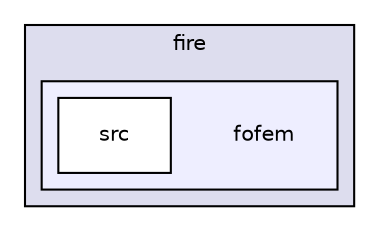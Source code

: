 digraph "fofem" {
  compound=true
  node [ fontsize="10", fontname="Helvetica"];
  edge [ labelfontsize="10", labelfontname="Helvetica"];
  subgraph clusterdir_33212c8ade05a65440a43549ad942525 {
    graph [ bgcolor="#ddddee", pencolor="black", label="fire" fontname="Helvetica", fontsize="10", URL="dir_33212c8ade05a65440a43549ad942525.html"]
  subgraph clusterdir_906aa311b310fad8b854a74552967544 {
    graph [ bgcolor="#eeeeff", pencolor="black", label="" URL="dir_906aa311b310fad8b854a74552967544.html"];
    dir_906aa311b310fad8b854a74552967544 [shape=plaintext label="fofem"];
    dir_cb56808e0f6607be078c2505dc04a02e [shape=box label="src" color="black" fillcolor="white" style="filled" URL="dir_cb56808e0f6607be078c2505dc04a02e.html"];
  }
  }
}
